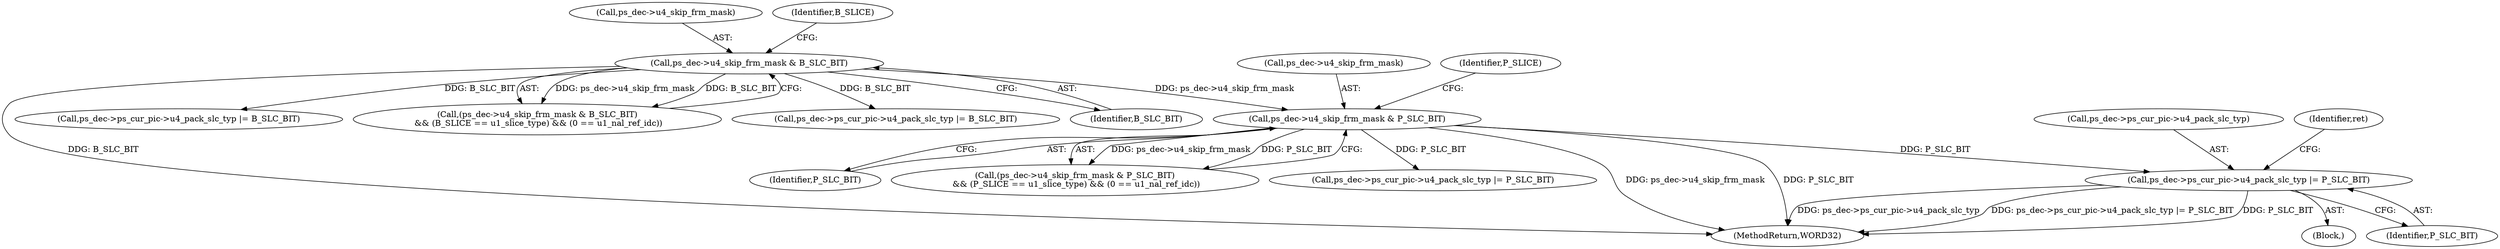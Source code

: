 digraph "0_Android_e629194c62a9a129ce378e08cb1059a8a53f1795_1@pointer" {
"1002429" [label="(Call,ps_dec->ps_cur_pic->u4_pack_slc_typ |= P_SLC_BIT)"];
"1001803" [label="(Call,ps_dec->u4_skip_frm_mask & P_SLC_BIT)"];
"1001788" [label="(Call,ps_dec->u4_skip_frm_mask & B_SLC_BIT)"];
"1002435" [label="(Identifier,P_SLC_BIT)"];
"1001792" [label="(Identifier,B_SLC_BIT)"];
"1002430" [label="(Call,ps_dec->ps_cur_pic->u4_pack_slc_typ)"];
"1001789" [label="(Call,ps_dec->u4_skip_frm_mask)"];
"1002570" [label="(MethodReturn,WORD32)"];
"1001818" [label="(Call,ps_dec->ps_cur_pic->u4_pack_slc_typ |= B_SLC_BIT)"];
"1002428" [label="(Block,)"];
"1001803" [label="(Call,ps_dec->u4_skip_frm_mask & P_SLC_BIT)"];
"1001807" [label="(Identifier,P_SLC_BIT)"];
"1002437" [label="(Identifier,ret)"];
"1001787" [label="(Call,(ps_dec->u4_skip_frm_mask & B_SLC_BIT)\n && (B_SLICE == u1_slice_type) && (0 == u1_nal_ref_idc))"];
"1001795" [label="(Identifier,B_SLICE)"];
"1001804" [label="(Call,ps_dec->u4_skip_frm_mask)"];
"1001802" [label="(Call,(ps_dec->u4_skip_frm_mask & P_SLC_BIT)\n && (P_SLICE == u1_slice_type) && (0 == u1_nal_ref_idc))"];
"1001810" [label="(Identifier,P_SLICE)"];
"1001788" [label="(Call,ps_dec->u4_skip_frm_mask & B_SLC_BIT)"];
"1002429" [label="(Call,ps_dec->ps_cur_pic->u4_pack_slc_typ |= P_SLC_BIT)"];
"1001835" [label="(Call,ps_dec->ps_cur_pic->u4_pack_slc_typ |= P_SLC_BIT)"];
"1002463" [label="(Call,ps_dec->ps_cur_pic->u4_pack_slc_typ |= B_SLC_BIT)"];
"1002429" -> "1002428"  [label="AST: "];
"1002429" -> "1002435"  [label="CFG: "];
"1002430" -> "1002429"  [label="AST: "];
"1002435" -> "1002429"  [label="AST: "];
"1002437" -> "1002429"  [label="CFG: "];
"1002429" -> "1002570"  [label="DDG: P_SLC_BIT"];
"1002429" -> "1002570"  [label="DDG: ps_dec->ps_cur_pic->u4_pack_slc_typ"];
"1002429" -> "1002570"  [label="DDG: ps_dec->ps_cur_pic->u4_pack_slc_typ |= P_SLC_BIT"];
"1001803" -> "1002429"  [label="DDG: P_SLC_BIT"];
"1001803" -> "1001802"  [label="AST: "];
"1001803" -> "1001807"  [label="CFG: "];
"1001804" -> "1001803"  [label="AST: "];
"1001807" -> "1001803"  [label="AST: "];
"1001810" -> "1001803"  [label="CFG: "];
"1001802" -> "1001803"  [label="CFG: "];
"1001803" -> "1002570"  [label="DDG: ps_dec->u4_skip_frm_mask"];
"1001803" -> "1002570"  [label="DDG: P_SLC_BIT"];
"1001803" -> "1001802"  [label="DDG: ps_dec->u4_skip_frm_mask"];
"1001803" -> "1001802"  [label="DDG: P_SLC_BIT"];
"1001788" -> "1001803"  [label="DDG: ps_dec->u4_skip_frm_mask"];
"1001803" -> "1001835"  [label="DDG: P_SLC_BIT"];
"1001788" -> "1001787"  [label="AST: "];
"1001788" -> "1001792"  [label="CFG: "];
"1001789" -> "1001788"  [label="AST: "];
"1001792" -> "1001788"  [label="AST: "];
"1001795" -> "1001788"  [label="CFG: "];
"1001787" -> "1001788"  [label="CFG: "];
"1001788" -> "1002570"  [label="DDG: B_SLC_BIT"];
"1001788" -> "1001787"  [label="DDG: ps_dec->u4_skip_frm_mask"];
"1001788" -> "1001787"  [label="DDG: B_SLC_BIT"];
"1001788" -> "1001818"  [label="DDG: B_SLC_BIT"];
"1001788" -> "1002463"  [label="DDG: B_SLC_BIT"];
}
